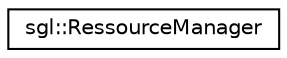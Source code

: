 digraph "Graphical Class Hierarchy"
{
 // INTERACTIVE_SVG=YES
 // LATEX_PDF_SIZE
  edge [fontname="Helvetica",fontsize="10",labelfontname="Helvetica",labelfontsize="10"];
  node [fontname="Helvetica",fontsize="10",shape=record];
  rankdir="LR";
  Node0 [label="sgl::RessourceManager",height=0.2,width=0.4,color="black", fillcolor="white", style="filled",URL="$df/d2e/classsgl_1_1RessourceManager.html",tooltip="Holds and loads ressources automatically."];
}

